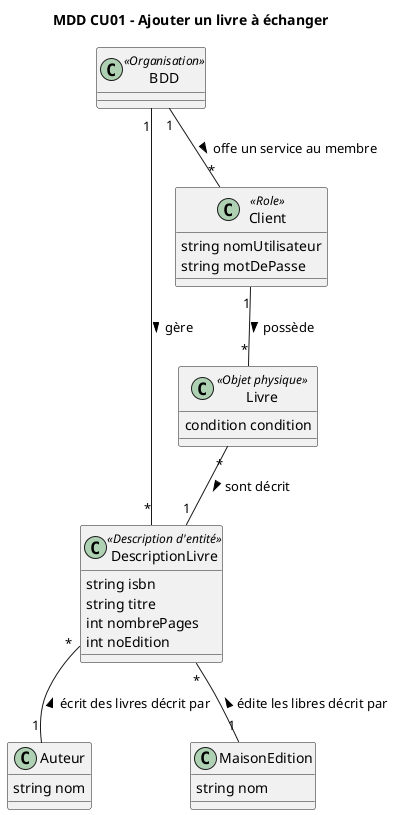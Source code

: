 @startuml mdd-cu01
    title MDD CU01 - Ajouter un livre à échanger

    class BDD <<Organisation>>{

    }
    class C as "Client" <<Role>> {
        string nomUtilisateur
        string motDePasse

    }
    class L as "Livre" <<Objet physique>>{
         condition condition

    }
    class DL as "DescriptionLivre" <<Description d'entité>>{
        string isbn
        string titre
        int nombrePages
        int noEdition
    }

    class A as "Auteur" {
        string nom
    }

    class ME as "MaisonEdition" {
        string nom
    }

    BDD "1" -- "*" DL: gère >
    BDD "1" -- "*" C: offe un service au membre >
    C "1" -- "*" L: possède >
    L "*" -- "1" DL: sont décrit >
    A "1" -up- "*" DL: écrit des livres décrit par >
    ME "1" -up- "*" DL: édite les libres décrit par >
@enduml

<!-- ------------------------------------------------------------------------------ -->

@startuml DSS-cu01
    skinparam style strictuml
    title DSS CU01 - Ajouter un livre à échanger

    Actor ":Etudiant" as E
    participant ":System" as S

    E -> S: demarrerAjoutLivre()
    E <<-- S: formulaire pour entrer le code ISBN et la condition du livre

    loop tant que le client n'a pas entré tous ses livres à échanger
    E -> S: ajouterLivre(isbn:string, codeCondition:string)
    E <<-- S: description livre, formulaire précédent
    end

    E -> S: terminerAjoutLivre()
    E <<-- S: [livre du client]

@enduml

<!-- ------------------------------------------------------------------------------ -->


@startuml RDCU-demarrerAjoutLivre
    skinparam style strictuml
    participant "ctrl:Bdd" as S
    note left of S: controleur de façade de type objet racine

    -> S: demarrerAjoutLivre()
    activate S
    deactivate S
@enduml

<!-- ------------------------------------------------------------------------------ -->

@startuml CU01-ajouterLivre()
    skinparam style strictuml
    participant "ctrl:Bdd" as S
    note left of S: controleur de façade de type objet racine

    participant "c:Client" as C
    note left of C: est visible par le controleur puisque c'est une précondition

    participant "l:Livre" as L

    participant "ll:List<Livre>" as LL
    note left of LL: est visible par le client\npuisqu'il possède une liste de livre

    -> S: ajouterLivre(isbn:string, codeCondition:string)
    activate S

        note right of S: postcondition: Une association a été crée entre l:Livre et la classe DescriptionLivre\nsur la base de correspondance entre DescriptionLivre.isbn == isbs (paramètre)\nAjoute d'une association entre le BDD et DescriptionLivre

        participant "mdl:Map<isbn,DescriptionLibre>" as MDL
        note left of MDL: bdd gère les DescriptionLivre
        note right of S: Expert en information\nbdd a une visibilité sur mdl
        S -> MDL: descriptionLivre = get(string isbn)

        note right of S: postcondition: Une instance l:Livre a été créée\npostcondition: l.codeCondition est devenu codeCondition (paramètre)\n\npatron créateur par défaut\npuisque PUCE ne donne aucune option valable

        note right of S: Expert en information\nctrl possède les paramètre\ctrl a un visibilité sur Client\nClient possède la liste de livre
        S -> C: ajouterLivre(descriptionLivre:DescriptionLivre, codeCondition:string)

        note right of C: Patron createur\nClient possède les livres
        C --> L**: create(descriptionLivre:DescriptionLivre, string codeCondition)

        note right of C: postcondition: Une association a été créé entre l:Livre et c:Client (précondition)
        note right of C: Patron expert\nClient a une visibilité sur la ll\nll est une liste de livre
        C -> LL: add(l:livrre)

    deactivate S
@enduml

<!-- ------------------------------------------------------------------------------ -->

@startuml RDCU-CU01-terminerAjoutLivre()
skinparam style strictuml

participant "ctrl:Bdd" as S
note left of S: controleur de façade de type objet racine

participant "c:Client" as C
note left of C: est visible par le controleur puisque c'est une précondition


 -> S: terminerAjoutLivre()
 activate S
 note right of S: Expert en information\BDD a une visibilité sur e\ne possède ll
S->C: ll =  getLivres()
 deactivate S

@enduml
<!-- ------------------------------------------------------------------------------ -->


@startuml MDD CU01 et CU02
title: MDD CU01 et CU02
skinparam style strictuml
hide empty members
hide empty methods
class Client {
 nomUtilisateur : String
 MotDePasse : String
 courriel : AdresseCourriel
}
class Livre {
 idLivre : integer
 condition : CodeCondition
}
class DescriptionLivre {
    string isbn
  string titre
  int nombrePages
  int noEdition
}


class A as "Auteur" {
  string nom
}

class ME as "MaisonEdition" {
  string nom

}
class "Bureau\nDéveloppement\nDurable" as BDD
Client "1" -- "*" Livre : veut-échanger >
BDD "1" -- "*" DescriptionLivre : permet-\nd'échanger >
BDD "1" -- "*" Client : fournit-\nservice-à >
Livre "*" -- "1" DescriptionLivre : est-décrit-par >
class "PropositionÉchange" as PE <<Transaction>>{
  dateHeure : DateHeure
}
PE "1" -- "1..*" Livre : offre >
PE "1" -- "1..*" Livre : reçoit >
PE "1" -- "1" Client : est-proposée-par >
PE "1" -- "1" Client : est-proposée-à >

A "1" -up- "*" DescriptionLivre: écrit des livres décrit par 
ME "1" -up- "*" DescriptionLivre: édite les libres décrit par 

legend left
CodeLivre, CodeCondition, DateHeure, AdresseCourriel, etc. sont les types de données.
end legend
@enduml

<!-- ------------------------------------------------------------------------------ -->


@startuml CU02 - Proposer un échange de livres
skinparam style strictuml
title CU02 - Proposer un échange de livres
actor ":Client" as c
participant ":Système" as s
c->s : démarrerPropositionÉchange()
s-->c : étudiants et livres à échanger

c-> s: choisirClient(nomUtilisateur : String)
s-->c : liste de livres de l'étudiant choisi et du client

loop reste des livres à proposer
  opt Client veut recevoir un livre
    c->s: proposerLivreRecevoir(idLivre : integer)
  end opt
  opt Client veut offrir un livre
    c->s: proposerLivreOffrir(idLivre : integer)
  end opt
end loop

c->s: terminerProposition()
s-->c: nombre livres a offrir et a recevoir

c->s: confirmerÉchange()
s-->c: resumé de l'échange
@enduml

<!-- ------------------------------------------------------------------------------ -->

@startuml RDCU-CU02-démarrerPropositionÉchange

skinparam style strictuml
participant "bdd:BDD" as CTRL
note left of CTRL: controleur de façade objet racine
participant "proposeur:Client" as CP
note left of CP: controleur le voit puisque c'est une précondition
participant "pe:PropositionEchange" as PE
participant "llo:List<Livre>" as LLO
participant "llr:List<Livre>" as LLR
participant "lpe:List<PropositionEchange>" as LPE
note left of LPE: Client a une liste de proposition d'échange
participant "client[i]:Client" as LC


->CTRL : démarrerPropositionÉchange()
activate CTRL
  
  note right of CTRL: patron expert en information\nbdd voit proposeur\nproposteur possède une liste de porposition
  CTRL -> CP: createPropositionEchange()

  note right of CP: Patron Createur\n bdd enregistre pe
  CP -> PE**: create()

  note right of PE: liste de livre a recevoir\nPatron createur\npe contient la liste de livre
  PE->LLR**: create()

  note right of PE: liste de livre a offrir\nPatron createur\npe contient la liste de livre
  PE->LLO**: create()
  
note right of CP: Patron expert en information\nClient possède une nouvelle propositionEchange\nClient possède une liste de propositionEchange\nPostCondition: une association a été créée entre Client et propositionEchange
  CP -> LPE: add(pe)
    note right of CTRL: traitement du retour d'information\nBdd possède une liste de client sur lequel il veut itérer
  loop i < nbClient
    note right of CTRL: Expert en information\nbdd connait les clients\nChaque client connait sa liste de livre
    CTRL ->  LC: [Livre] = getLivres()
  end
  <<--CTRL : étudiants et livres à échanger
deactivate CTRL
@enduml
<!-- ------------------------------------------------------------------------------ -->

@startuml RDCU-CU02-choisirClient

skinparam style strictuml
participant "bdd:BDD" as CTRL
note left of CTRL: controleur de façade objet racine
participant "mc:Map<nomUtilisateur,Client>" as MC
note left of MC: BDD a une visibilité sur plusieurs clients
participant "proposeur:Client" as CP
note left of CP: controleur le voit puisque c'est une précondition
participant "pe:PropositionEchange" as PE

participant "clientProposeA:Client" as CPA

note right of CTRL: Meme controleur que l'opération précédente puisque l'opération fait partie du même DSS
-> CTRL: choisirClient(nomUtilisateur : String)
  activate CTRL
  note right of CTRL: Expert en information\nbdd possède mc
  CTRL->MC: clientProposeA = get(nomUtilisateur:string)
  
  note right of CTRL: Expert en information\nBDD connait le client proposeur\nProposeur connait la propositionEchange
  CTRL->CP:   offrirAClient(clientProposeA:Client)

  note right of CTRL: Expert en information\nClient proposeur connait la propositionEchange\npe est une transaction qui identifie le client auxquel on veut offrir des livres
  CP->PE:   offrirAClient(clientProposeA:Client)
  
  note right of CTRL: Expert en information!\nbdd connais proposeur\nproposeur possède des livres
  CTRL->CP: [LivreAProposer] = getLivres()
  
  note left of CP: Expert en information!\nbdd connais clientProposerA\nclientProposerA possède des livres
  
  CTRL -> CPA: [livreARecevoir] = getLivres()
  <<--CTRL: : liste de livres de l'étudiant choisi et du client
deactivate CTRL
@enduml
<!-- ------------------------------------------------------------------------------ -->

@startuml RDCU-CU02-proposerLivreRecevoir
skinparam style strictuml
participant "bdd:BDD" as CTRL
note left of CTRL: controleur de façade objet racine
participant "proposeur:Client" as CP
note left of CP: controleur le voit puisque c'est une précondition
participant "pe:PropositionEchange" as PE
participant "clientProposeA:Client" as CPA
participant  "mlc:Map<isbn,Livre>" as MLC
participant "llr:List<Livre>" as LLR

->CTRL: proposerLivreRecevoir(isbn : string)
activate CTRL
note right of CTRL: Expert en information\nbdd connait le client proposeur\nLe client proposeur connait la proposition d'échange
CTRL -> CP :ajouterLivreARecevoir(idLivre:string)

note right of CP: Expert en information\nproposeur a une visibilité sur pe\npe connait le clientProposéA\nclientProposeA connait ses livres 
CP -> PE: ajouterLivreARecevoir(idLivre:string)

note right of PE: Expert en information\npe connait le clientProposéA\nclientProposeA connait ses livres
PE->CPA: livre = ajouterLivreARecevoir(idLivre:string)

note right of CPA: Expert en information\nclientProposeA possède des livres
CPA -> MLC: livre = get(idLivre:string)

note right of PE: Expert en information\n pe possède la liste llr
PE -> LLR: add(Livre livre)
deactivate CTRL
@enduml
```

<!-- ------------------------------------------------------------------------------ -->

@startuml RDCU-CU02-proposerLivreOffrir
skinparam style strictuml
participant "bdd:BDD" as CTRL
note left of CTRL: controleur de façade objet racine
participant "proposeur:Client" as CP
note left of CP: controleur le voit puisque c'est une précondition
participant  "mlc:Map<isbn,Livre>" as MLC
participant "pe:PropositionEchange" as PE
participant "llo:List<Livre>" as LLO
->CTRL: proposerLivreOffrir(isbn : CodeLivre)
activate CTRL

note right of CTRL: Expert en information\nbdd connait client proposeur\nclient proposeur connait la proposition d'échange
CTRL -> CP:ajouterLivreAOffrir(idLivre:string)

note right of CP: Expert en information\nClient possède une map de livre
CP -> MLC: livre=get(idLivre)

note right of CP: Expert en information\nclient proposeur connait la proposition d'échange\npe possède une liste de livre a offrir llo
CP -> PE:ajouterLivreAOffrir(Livre livre)

note right of PE: Expert en information\n pe possède la liste llo
PE -> LLO: add(Livre livre)
deactivate CTRL
@enduml
<!-- ------------------------------------------------------------------------------ -->

@startuml RDCU-CU02-terminerProposition
skinparam style strictuml
participant "bdd:BDD" as CTRL
note left of CTRL: controleur de façade objet racine
participant "proposeur:Client" as CP
note left of CP: controleur le voit puisque c'est une précondition
participant "pe:PropositionEchange" as PE
participant "llo:List<Livre>" as LLO
participant "llr:List<Livre>" as LLR

->CTRL: terminerProposition()
activate CTRL

note right of CTRL: Expert en information\nbdd connait le client proposeur\nClient proposeur connait la proposition d'échange
CTRL -> CP: [nbLivreAOffrir, nbLivreARecevoir] = terminerProposition()

note right of CP: Expert en information\nClient proposeur connait la proposition d'échange\npe possède les listes de livres
CP->PE:[nbLivreAOffrir, nbLivreARecevoir] = terminerProposition()

note right of PE: Expert en information, pe possède la liste de livre
PE->LLR: nbLivreARecevoir = getSize()

note right of PE: Expert en information, pe possède la liste de livre
PE->LLO: nbLivreAOffrir = getSize()

note right of PE: Expert en information, mutateur d'attribut
PE -> PE: setDateTime()

<<--CTRL: nombre livres a offrir et a recevoir
deactivate CTRL
@enduml
<!-- ------------------------------------------------------------------------------ -->

@startuml RDCU-CU02-confirmerEchange

skinparam style strictuml
participant "bdd:BDD" as CTRL
note left of CTRL: controleur de façade objet racine
->CTRL: confirmerÉchange()
activate CTRL
<<--CTRL: resumé de l'échange
deactivate CTRL

@enduml

<!-- ------------------------------------------------------------------------------ -->

@startuml DCL CU01 et CU02
skinparam style strictuml
class "Client" as C {
  nomUtilisateur : String
  MotDePasse : String
  courriel : AdresseCourriel
  PropositionEchange = createPropositionEchange()
  offrirAClient(clientProposeA:Client)
  [LivreAProposer] = getLivres()
  ajouterLivreARecevoir(idLivre:string) 
  ajouterLivreAOffrir(idLivre:string)
  [nbLivreAOffrir, nbLivreARecevoir] = terminerProposition()
  ajouterLivre(descriptionLivre:DescriptionLivre, codeCondition:string)
}
class "Livre" as L {
 idLivre : integer
 condition : CodeCondition
 Livre(descriptionLivre:DescriptionLivre, string codeCondition)
}

class "DescriptionLivre" as DL {
  string isbn
  string titre
  int nombrePages
  int noEdition
}

class "PropositionÉchange" as PE <<Transaction>>{
  dateHeure : DateHeure
  PropositionEchanbge()
  offrirAClient(clientProposeA:Client)
  ajouterLivreARecevoir(idLivre:string)
  ajouterLivreAOffrir(idLivre:string)
  nbLivreAOffrir, nbLivreARecevoir] = terminerProposition()
  - setDateTime()

}

class "Auteur" as A {
  string nom
}

class ME as "MaisonEdition" {
  string nom

}
class "Bureau\nDéveloppement\nDurable" as BDD{
  string démarrerPropositionÉchange()
  string choisirClient(string nomUtilisateur )
  string proposerLivreRecevoir(string idLivre)
  string proposerLivreRecevoir(string idLivre)
  string terminerProposition()
  string confirmerÉchange()
}

class "mc:Map<nomUtilisateur,Client>" as MC{
  Client get(string nomClient)
}
class "lpe:List<PropositionEchange>" as LPE{
  add(PropositionEchange propositionEchange)
}
class "llo:List<Livre>" as LLO{
  add(Livre livre)
  integer getSize()
}
class "llr:List<Livre>" as LLR{
  add(Livre livre)
  integer getSize()
}

class "mlc:Map<isbn,Livre>" as MLC{
  add(Livre livre)
  Livre get(string)
}

class "mc:Map<string,DescriptionLivre>" as MDL{
  DescriptionLivre get(string isbn)
}

BDD "1" --> "1" MC
MC "1" --> "*" C
C "1" --> "1" LPE 
LPE "1" --> "*" PE
PE "1" --> "1" C 
PE "1" --> "1" LLO
LLO "1" --> "*" L
PE "1" --> "1" LLR
LLR "1" --> "*" L


BDD "1" --> "1" MDL
MDL "1" --> "*" DL
DL "1" <-- "*" L 

A "1" <-up- "*" DL
ME "1" <-up- "*" DL
C "1" -->"1" MLC
MLC "1" -->"*" L

@enduml

<!-- ------------------------------------------------------------------------------ -->





